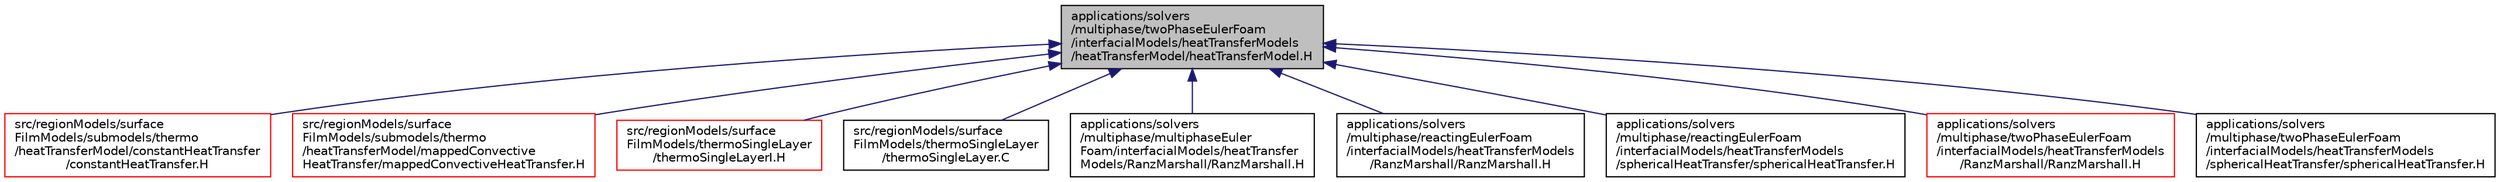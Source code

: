 digraph "applications/solvers/multiphase/twoPhaseEulerFoam/interfacialModels/heatTransferModels/heatTransferModel/heatTransferModel.H"
{
  bgcolor="transparent";
  edge [fontname="Helvetica",fontsize="10",labelfontname="Helvetica",labelfontsize="10"];
  node [fontname="Helvetica",fontsize="10",shape=record];
  Node1 [label="applications/solvers\l/multiphase/twoPhaseEulerFoam\l/interfacialModels/heatTransferModels\l/heatTransferModel/heatTransferModel.H",height=0.2,width=0.4,color="black", fillcolor="grey75", style="filled", fontcolor="black"];
  Node1 -> Node2 [dir="back",color="midnightblue",fontsize="10",style="solid",fontname="Helvetica"];
  Node2 [label="src/regionModels/surface\lFilmModels/submodels/thermo\l/heatTransferModel/constantHeatTransfer\l/constantHeatTransfer.H",height=0.2,width=0.4,color="red",URL="$a06317.html"];
  Node1 -> Node3 [dir="back",color="midnightblue",fontsize="10",style="solid",fontname="Helvetica"];
  Node3 [label="src/regionModels/surface\lFilmModels/submodels/thermo\l/heatTransferModel/mappedConvective\lHeatTransfer/mappedConvectiveHeatTransfer.H",height=0.2,width=0.4,color="red",URL="$a09567.html"];
  Node1 -> Node4 [dir="back",color="midnightblue",fontsize="10",style="solid",fontname="Helvetica"];
  Node4 [label="src/regionModels/surface\lFilmModels/thermoSingleLayer\l/thermoSingleLayerI.H",height=0.2,width=0.4,color="red",URL="$a09583.html"];
  Node1 -> Node5 [dir="back",color="midnightblue",fontsize="10",style="solid",fontname="Helvetica"];
  Node5 [label="src/regionModels/surface\lFilmModels/thermoSingleLayer\l/thermoSingleLayer.C",height=0.2,width=0.4,color="black",URL="$a09581.html"];
  Node1 -> Node6 [dir="back",color="midnightblue",fontsize="10",style="solid",fontname="Helvetica"];
  Node6 [label="applications/solvers\l/multiphase/multiphaseEuler\lFoam/interfacialModels/heatTransfer\lModels/RanzMarshall/RanzMarshall.H",height=0.2,width=0.4,color="black",URL="$a06853.html"];
  Node1 -> Node7 [dir="back",color="midnightblue",fontsize="10",style="solid",fontname="Helvetica"];
  Node7 [label="applications/solvers\l/multiphase/reactingEulerFoam\l/interfacialModels/heatTransferModels\l/RanzMarshall/RanzMarshall.H",height=0.2,width=0.4,color="black",URL="$a06854.html"];
  Node1 -> Node8 [dir="back",color="midnightblue",fontsize="10",style="solid",fontname="Helvetica"];
  Node8 [label="applications/solvers\l/multiphase/reactingEulerFoam\l/interfacialModels/heatTransferModels\l/sphericalHeatTransfer/sphericalHeatTransfer.H",height=0.2,width=0.4,color="black",URL="$a03519.html"];
  Node1 -> Node9 [dir="back",color="midnightblue",fontsize="10",style="solid",fontname="Helvetica"];
  Node9 [label="applications/solvers\l/multiphase/twoPhaseEulerFoam\l/interfacialModels/heatTransferModels\l/RanzMarshall/RanzMarshall.H",height=0.2,width=0.4,color="red",URL="$a06855.html"];
  Node1 -> Node10 [dir="back",color="midnightblue",fontsize="10",style="solid",fontname="Helvetica"];
  Node10 [label="applications/solvers\l/multiphase/twoPhaseEulerFoam\l/interfacialModels/heatTransferModels\l/sphericalHeatTransfer/sphericalHeatTransfer.H",height=0.2,width=0.4,color="black",URL="$a03520.html"];
}
